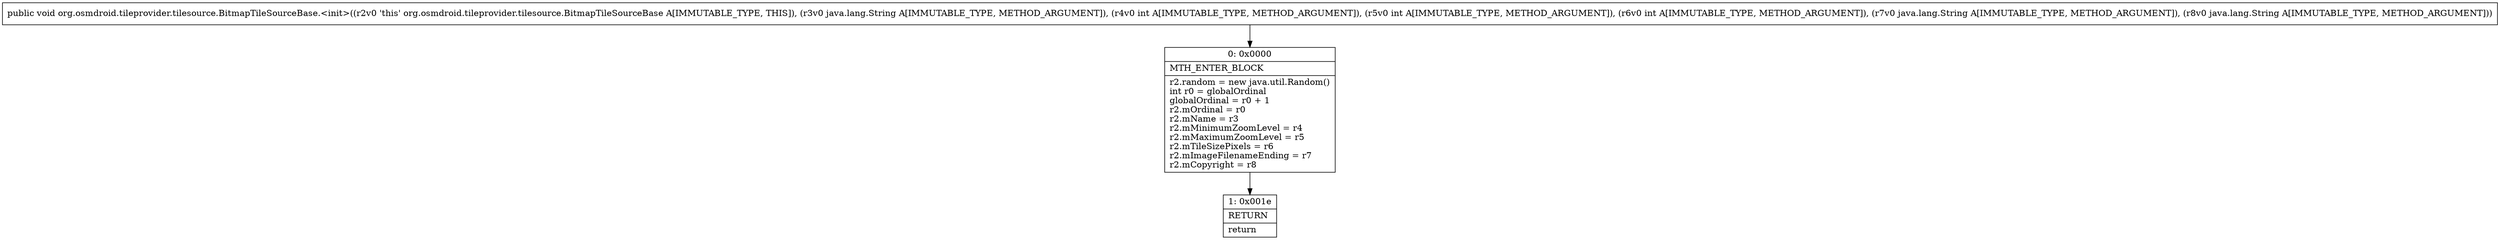 digraph "CFG fororg.osmdroid.tileprovider.tilesource.BitmapTileSourceBase.\<init\>(Ljava\/lang\/String;IIILjava\/lang\/String;Ljava\/lang\/String;)V" {
Node_0 [shape=record,label="{0\:\ 0x0000|MTH_ENTER_BLOCK\l|r2.random = new java.util.Random()\lint r0 = globalOrdinal\lglobalOrdinal = r0 + 1\lr2.mOrdinal = r0\lr2.mName = r3\lr2.mMinimumZoomLevel = r4\lr2.mMaximumZoomLevel = r5\lr2.mTileSizePixels = r6\lr2.mImageFilenameEnding = r7\lr2.mCopyright = r8\l}"];
Node_1 [shape=record,label="{1\:\ 0x001e|RETURN\l|return\l}"];
MethodNode[shape=record,label="{public void org.osmdroid.tileprovider.tilesource.BitmapTileSourceBase.\<init\>((r2v0 'this' org.osmdroid.tileprovider.tilesource.BitmapTileSourceBase A[IMMUTABLE_TYPE, THIS]), (r3v0 java.lang.String A[IMMUTABLE_TYPE, METHOD_ARGUMENT]), (r4v0 int A[IMMUTABLE_TYPE, METHOD_ARGUMENT]), (r5v0 int A[IMMUTABLE_TYPE, METHOD_ARGUMENT]), (r6v0 int A[IMMUTABLE_TYPE, METHOD_ARGUMENT]), (r7v0 java.lang.String A[IMMUTABLE_TYPE, METHOD_ARGUMENT]), (r8v0 java.lang.String A[IMMUTABLE_TYPE, METHOD_ARGUMENT])) }"];
MethodNode -> Node_0;
Node_0 -> Node_1;
}

